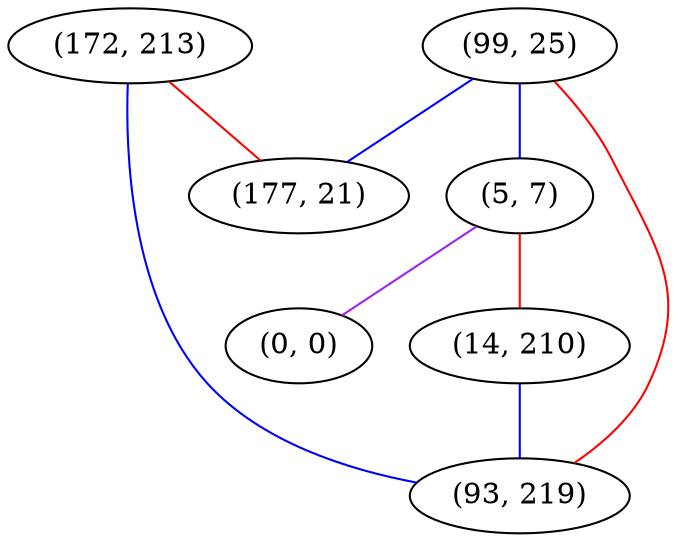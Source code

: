 graph "" {
"(172, 213)";
"(99, 25)";
"(5, 7)";
"(177, 21)";
"(0, 0)";
"(14, 210)";
"(93, 219)";
"(172, 213)" -- "(177, 21)"  [color=red, key=0, weight=1];
"(172, 213)" -- "(93, 219)"  [color=blue, key=0, weight=3];
"(99, 25)" -- "(177, 21)"  [color=blue, key=0, weight=3];
"(99, 25)" -- "(5, 7)"  [color=blue, key=0, weight=3];
"(99, 25)" -- "(93, 219)"  [color=red, key=0, weight=1];
"(5, 7)" -- "(14, 210)"  [color=red, key=0, weight=1];
"(5, 7)" -- "(0, 0)"  [color=purple, key=0, weight=4];
"(14, 210)" -- "(93, 219)"  [color=blue, key=0, weight=3];
}
